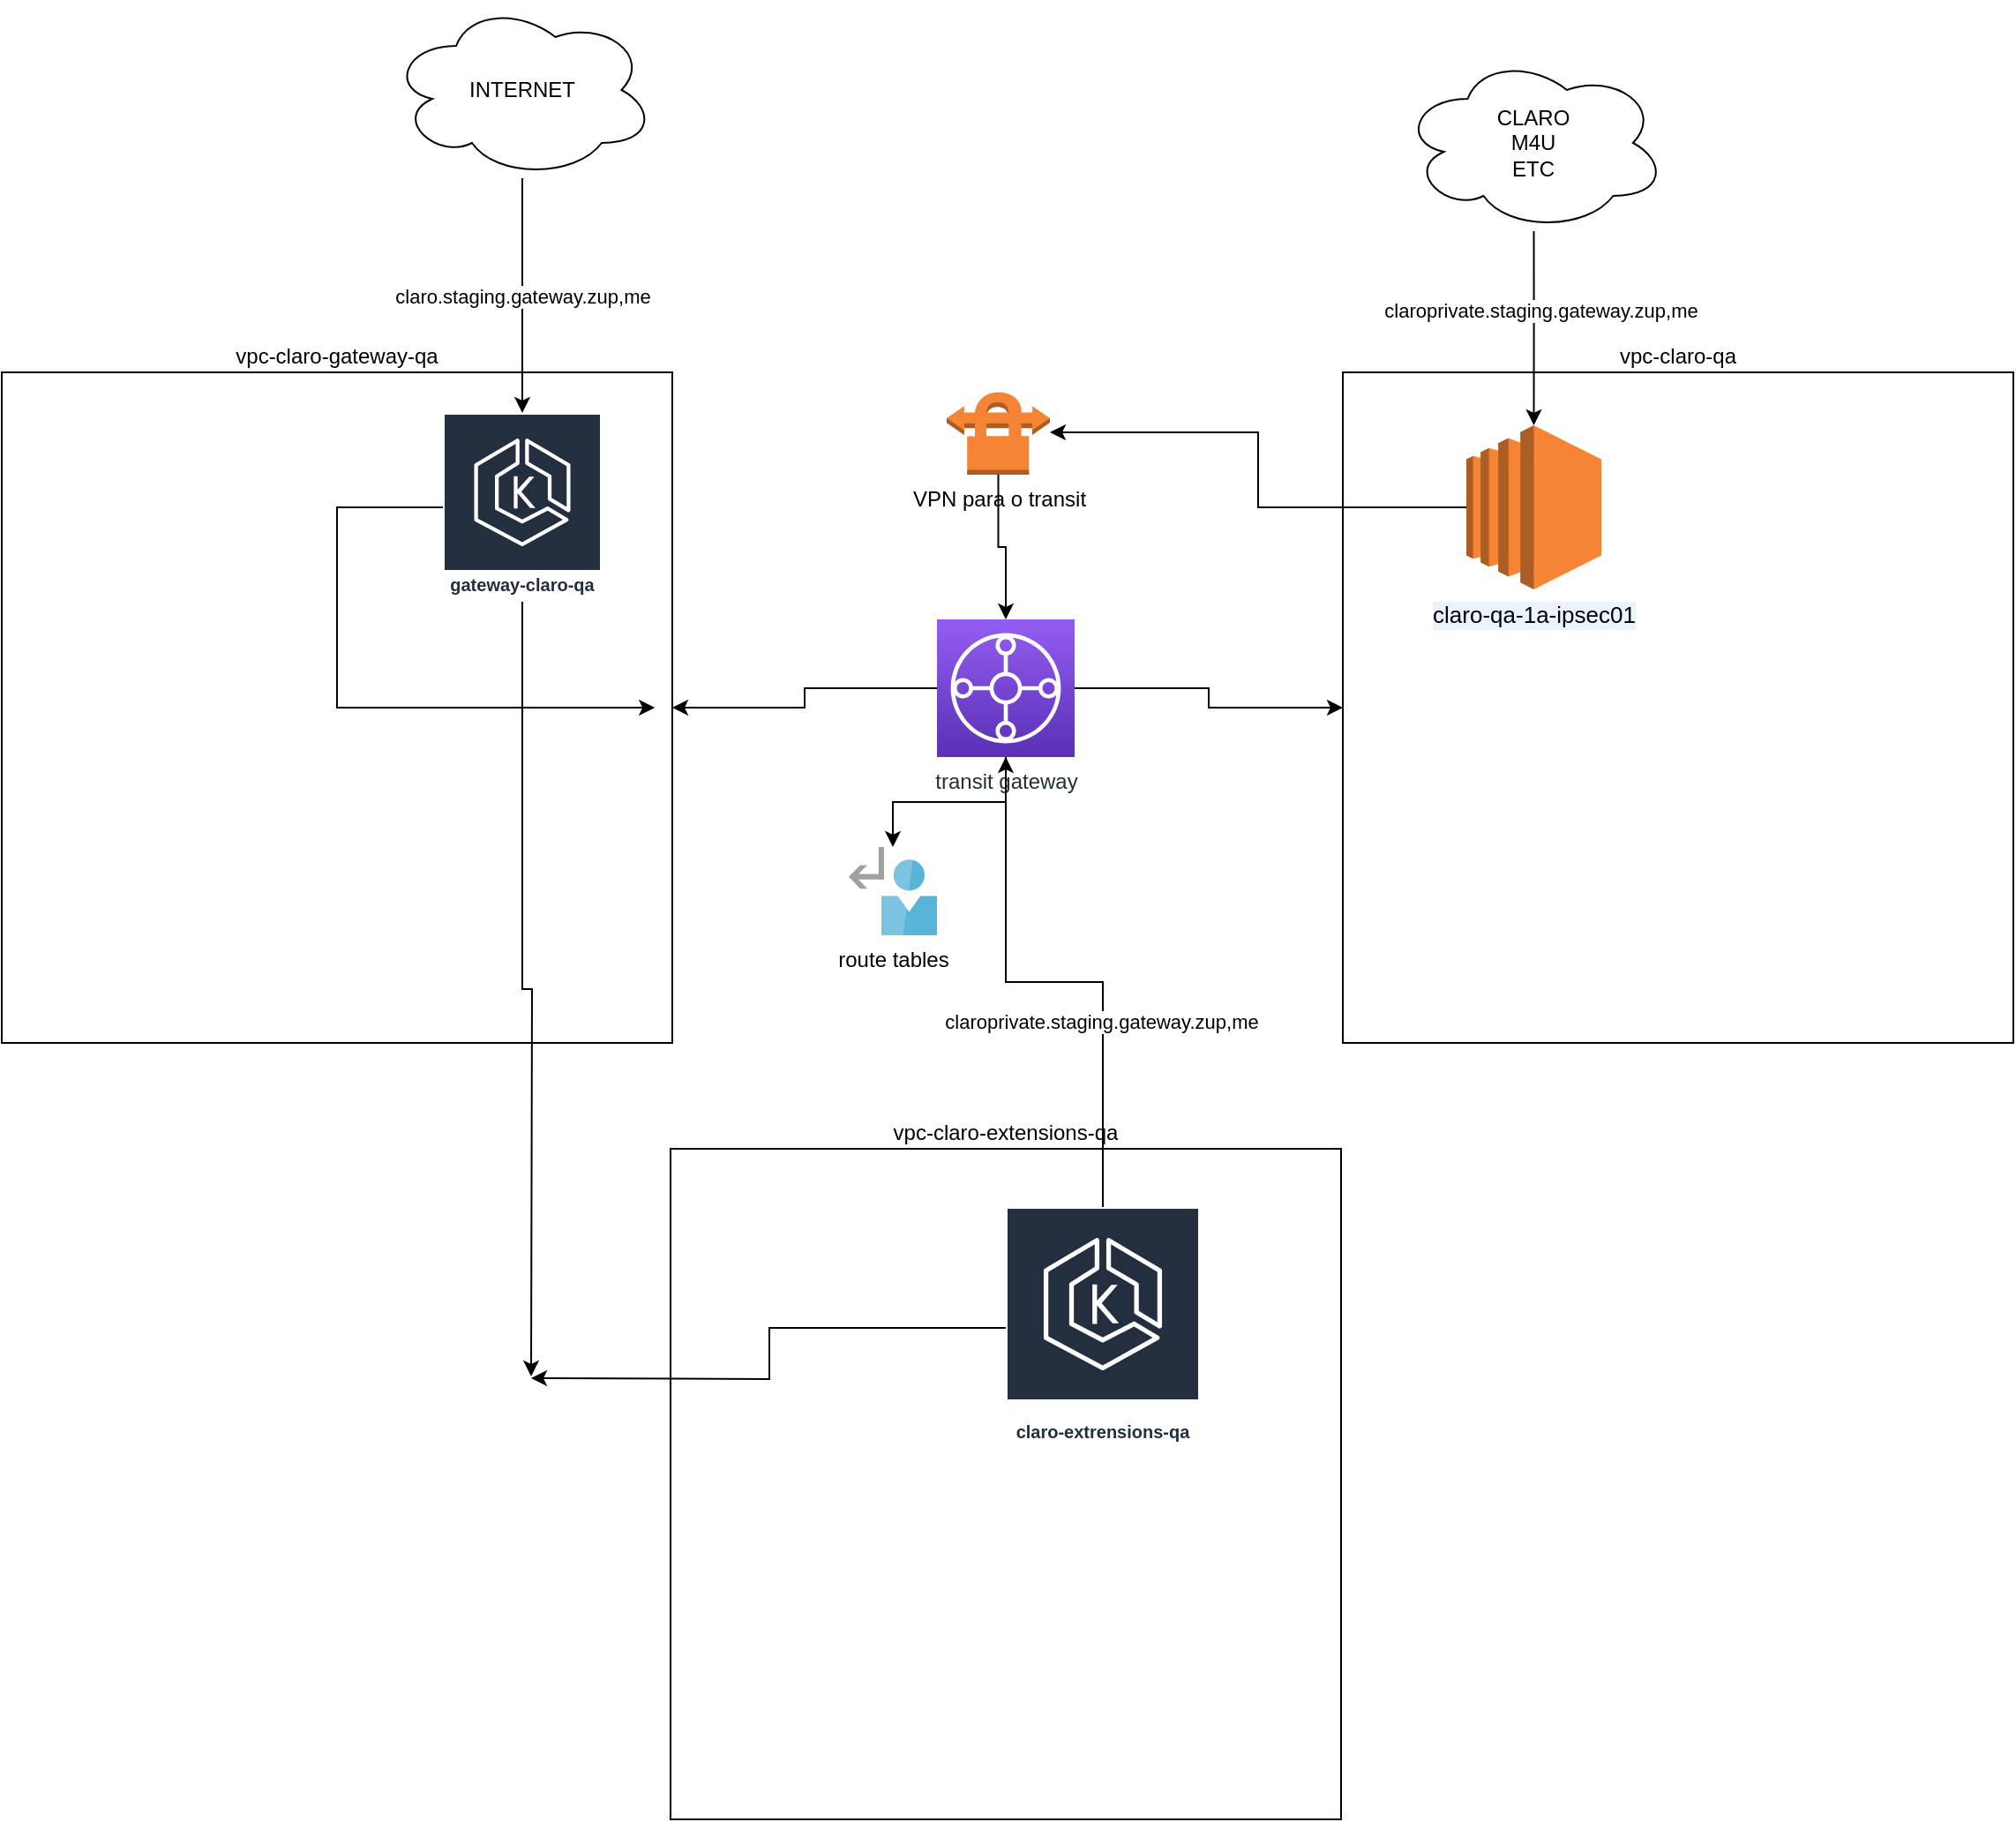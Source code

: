 <mxfile version="13.5.9" type="device"><diagram id="Ht1M8jgEwFfnCIfOTk4-" name="Page-1"><mxGraphModel dx="1828" dy="1567" grid="1" gridSize="10" guides="1" tooltips="1" connect="1" arrows="1" fold="1" page="1" pageScale="1" pageWidth="1169" pageHeight="827" math="0" shadow="0"><root><mxCell id="0"/><mxCell id="1" parent="0"/><mxCell id="RVHmkQstLJZK39RK5lV6-1" value="vpc-claro-gateway-qa" style="whiteSpace=wrap;html=1;aspect=fixed;labelPosition=center;verticalLabelPosition=top;align=center;verticalAlign=bottom;" vertex="1" parent="1"><mxGeometry x="120" y="120" width="380" height="380" as="geometry"/></mxCell><mxCell id="RVHmkQstLJZK39RK5lV6-2" value="vpc-claro-qa" style="whiteSpace=wrap;html=1;aspect=fixed;labelPosition=center;verticalLabelPosition=top;align=center;verticalAlign=bottom;" vertex="1" parent="1"><mxGeometry x="880" y="120" width="380" height="380" as="geometry"/></mxCell><mxCell id="RVHmkQstLJZK39RK5lV6-11" style="edgeStyle=orthogonalEdgeStyle;rounded=0;orthogonalLoop=1;jettySize=auto;html=1;" edge="1" parent="1" source="RVHmkQstLJZK39RK5lV6-5" target="RVHmkQstLJZK39RK5lV6-10"><mxGeometry relative="1" as="geometry"/></mxCell><mxCell id="RVHmkQstLJZK39RK5lV6-5" value="&lt;div class=&quot;GJJOJWGLKB&quot; style=&quot;overflow: hidden ; text-overflow: ellipsis ; font-family: &amp;#34;arial&amp;#34; ; font-size: 13px ; text-align: left ; background-color: rgb(234 , 243 , 254)&quot;&gt;claro-qa-1a-ipsec01&lt;/div&gt;" style="outlineConnect=0;dashed=0;verticalLabelPosition=bottom;verticalAlign=top;align=center;html=1;shape=mxgraph.aws3.ec2;fillColor=#F58534;gradientColor=none;" vertex="1" parent="1"><mxGeometry x="950" y="150" width="76.5" height="93" as="geometry"/></mxCell><mxCell id="RVHmkQstLJZK39RK5lV6-18" style="edgeStyle=orthogonalEdgeStyle;rounded=0;orthogonalLoop=1;jettySize=auto;html=1;entryX=0.974;entryY=0.5;entryDx=0;entryDy=0;entryPerimeter=0;" edge="1" parent="1" source="RVHmkQstLJZK39RK5lV6-6" target="RVHmkQstLJZK39RK5lV6-1"><mxGeometry relative="1" as="geometry"><Array as="points"><mxPoint x="310" y="310"/></Array></mxGeometry></mxCell><mxCell id="RVHmkQstLJZK39RK5lV6-28" style="edgeStyle=orthogonalEdgeStyle;rounded=0;orthogonalLoop=1;jettySize=auto;html=1;" edge="1" parent="1" source="RVHmkQstLJZK39RK5lV6-6"><mxGeometry relative="1" as="geometry"><mxPoint x="420" y="689" as="targetPoint"/></mxGeometry></mxCell><mxCell id="RVHmkQstLJZK39RK5lV6-6" value="gateway-claro-qa" style="outlineConnect=0;fontColor=#232F3E;gradientColor=none;strokeColor=#ffffff;fillColor=#232F3E;dashed=0;verticalLabelPosition=middle;verticalAlign=bottom;align=center;html=1;whiteSpace=wrap;fontSize=10;fontStyle=1;spacing=3;shape=mxgraph.aws4.productIcon;prIcon=mxgraph.aws4.eks;" vertex="1" parent="1"><mxGeometry x="370" y="143" width="90" height="107" as="geometry"/></mxCell><mxCell id="RVHmkQstLJZK39RK5lV6-9" value="" style="edgeStyle=orthogonalEdgeStyle;rounded=0;orthogonalLoop=1;jettySize=auto;html=1;" edge="1" parent="1" source="RVHmkQstLJZK39RK5lV6-7" target="RVHmkQstLJZK39RK5lV6-8"><mxGeometry relative="1" as="geometry"/></mxCell><mxCell id="RVHmkQstLJZK39RK5lV6-13" style="edgeStyle=orthogonalEdgeStyle;rounded=0;orthogonalLoop=1;jettySize=auto;html=1;" edge="1" parent="1" source="RVHmkQstLJZK39RK5lV6-7" target="RVHmkQstLJZK39RK5lV6-2"><mxGeometry relative="1" as="geometry"/></mxCell><mxCell id="RVHmkQstLJZK39RK5lV6-14" style="edgeStyle=orthogonalEdgeStyle;rounded=0;orthogonalLoop=1;jettySize=auto;html=1;" edge="1" parent="1" source="RVHmkQstLJZK39RK5lV6-7" target="RVHmkQstLJZK39RK5lV6-1"><mxGeometry relative="1" as="geometry"/></mxCell><mxCell id="RVHmkQstLJZK39RK5lV6-7" value="transit gateway" style="outlineConnect=0;fontColor=#232F3E;gradientColor=#945DF2;gradientDirection=north;fillColor=#5A30B5;strokeColor=#ffffff;dashed=0;verticalLabelPosition=bottom;verticalAlign=top;align=center;html=1;fontSize=12;fontStyle=0;aspect=fixed;shape=mxgraph.aws4.resourceIcon;resIcon=mxgraph.aws4.transit_gateway;" vertex="1" parent="1"><mxGeometry x="650" y="260" width="78" height="78" as="geometry"/></mxCell><mxCell id="RVHmkQstLJZK39RK5lV6-8" value="route tables" style="aspect=fixed;html=1;points=[];align=center;image;fontSize=12;image=img/lib/mscae/UserDefinedRoute.svg;" vertex="1" parent="1"><mxGeometry x="600" y="389" width="50" height="50" as="geometry"/></mxCell><mxCell id="RVHmkQstLJZK39RK5lV6-12" style="edgeStyle=orthogonalEdgeStyle;rounded=0;orthogonalLoop=1;jettySize=auto;html=1;" edge="1" parent="1" source="RVHmkQstLJZK39RK5lV6-10" target="RVHmkQstLJZK39RK5lV6-7"><mxGeometry relative="1" as="geometry"/></mxCell><mxCell id="RVHmkQstLJZK39RK5lV6-10" value="VPN para o transit" style="outlineConnect=0;dashed=0;verticalLabelPosition=bottom;verticalAlign=top;align=center;html=1;shape=mxgraph.aws3.vpn_connection;fillColor=#F58534;gradientColor=none;" vertex="1" parent="1"><mxGeometry x="655.5" y="130" width="58.5" height="48" as="geometry"/></mxCell><mxCell id="RVHmkQstLJZK39RK5lV6-21" style="edgeStyle=orthogonalEdgeStyle;rounded=0;orthogonalLoop=1;jettySize=auto;html=1;" edge="1" parent="1" source="RVHmkQstLJZK39RK5lV6-19" target="RVHmkQstLJZK39RK5lV6-5"><mxGeometry relative="1" as="geometry"/></mxCell><mxCell id="RVHmkQstLJZK39RK5lV6-23" value="claroprivate.staging.gateway.zup,me" style="edgeLabel;html=1;align=center;verticalAlign=middle;resizable=0;points=[];" vertex="1" connectable="0" parent="RVHmkQstLJZK39RK5lV6-21"><mxGeometry x="-0.191" y="3" relative="1" as="geometry"><mxPoint as="offset"/></mxGeometry></mxCell><mxCell id="RVHmkQstLJZK39RK5lV6-19" value="CLARO&lt;br&gt;M4U&lt;br&gt;ETC" style="ellipse;shape=cloud;whiteSpace=wrap;html=1;" vertex="1" parent="1"><mxGeometry x="913.25" y="-60" width="150" height="100" as="geometry"/></mxCell><mxCell id="RVHmkQstLJZK39RK5lV6-22" value="&lt;span style=&quot;color: rgb(0 , 0 , 0) ; font-family: &amp;#34;helvetica&amp;#34; ; font-size: 11px ; font-style: normal ; font-weight: 400 ; letter-spacing: normal ; text-align: center ; text-indent: 0px ; text-transform: none ; word-spacing: 0px ; background-color: rgb(255 , 255 , 255) ; display: inline ; float: none&quot;&gt;claro.staging.gateway.zup,me&lt;/span&gt;" style="edgeStyle=orthogonalEdgeStyle;rounded=0;orthogonalLoop=1;jettySize=auto;html=1;" edge="1" parent="1"><mxGeometry relative="1" as="geometry"><mxPoint x="415" y="10" as="sourcePoint"/><mxPoint x="415" y="143" as="targetPoint"/></mxGeometry></mxCell><mxCell id="RVHmkQstLJZK39RK5lV6-20" value="INTERNET" style="ellipse;shape=cloud;whiteSpace=wrap;html=1;" vertex="1" parent="1"><mxGeometry x="340" y="-90" width="150" height="100" as="geometry"/></mxCell><mxCell id="RVHmkQstLJZK39RK5lV6-24" value="vpc-claro-extensions-qa" style="whiteSpace=wrap;html=1;aspect=fixed;labelPosition=center;verticalLabelPosition=top;align=center;verticalAlign=bottom;" vertex="1" parent="1"><mxGeometry x="499" y="560" width="380" height="380" as="geometry"/></mxCell><mxCell id="RVHmkQstLJZK39RK5lV6-26" style="edgeStyle=orthogonalEdgeStyle;rounded=0;orthogonalLoop=1;jettySize=auto;html=1;" edge="1" parent="1" source="RVHmkQstLJZK39RK5lV6-25" target="RVHmkQstLJZK39RK5lV6-7"><mxGeometry relative="1" as="geometry"/></mxCell><mxCell id="RVHmkQstLJZK39RK5lV6-27" value="claroprivate.staging.gateway.zup,me" style="edgeLabel;html=1;align=center;verticalAlign=middle;resizable=0;points=[];" vertex="1" connectable="0" parent="RVHmkQstLJZK39RK5lV6-26"><mxGeometry x="-0.324" y="1" relative="1" as="geometry"><mxPoint as="offset"/></mxGeometry></mxCell><mxCell id="RVHmkQstLJZK39RK5lV6-29" style="edgeStyle=orthogonalEdgeStyle;rounded=0;orthogonalLoop=1;jettySize=auto;html=1;" edge="1" parent="1" source="RVHmkQstLJZK39RK5lV6-25"><mxGeometry relative="1" as="geometry"><mxPoint x="420" y="690" as="targetPoint"/></mxGeometry></mxCell><mxCell id="RVHmkQstLJZK39RK5lV6-25" value="claro-extrensions-qa" style="outlineConnect=0;fontColor=#232F3E;gradientColor=none;strokeColor=#ffffff;fillColor=#232F3E;dashed=0;verticalLabelPosition=middle;verticalAlign=bottom;align=center;html=1;whiteSpace=wrap;fontSize=10;fontStyle=1;spacing=3;shape=mxgraph.aws4.productIcon;prIcon=mxgraph.aws4.eks;" vertex="1" parent="1"><mxGeometry x="689" y="593" width="110" height="137" as="geometry"/></mxCell></root></mxGraphModel></diagram></mxfile>